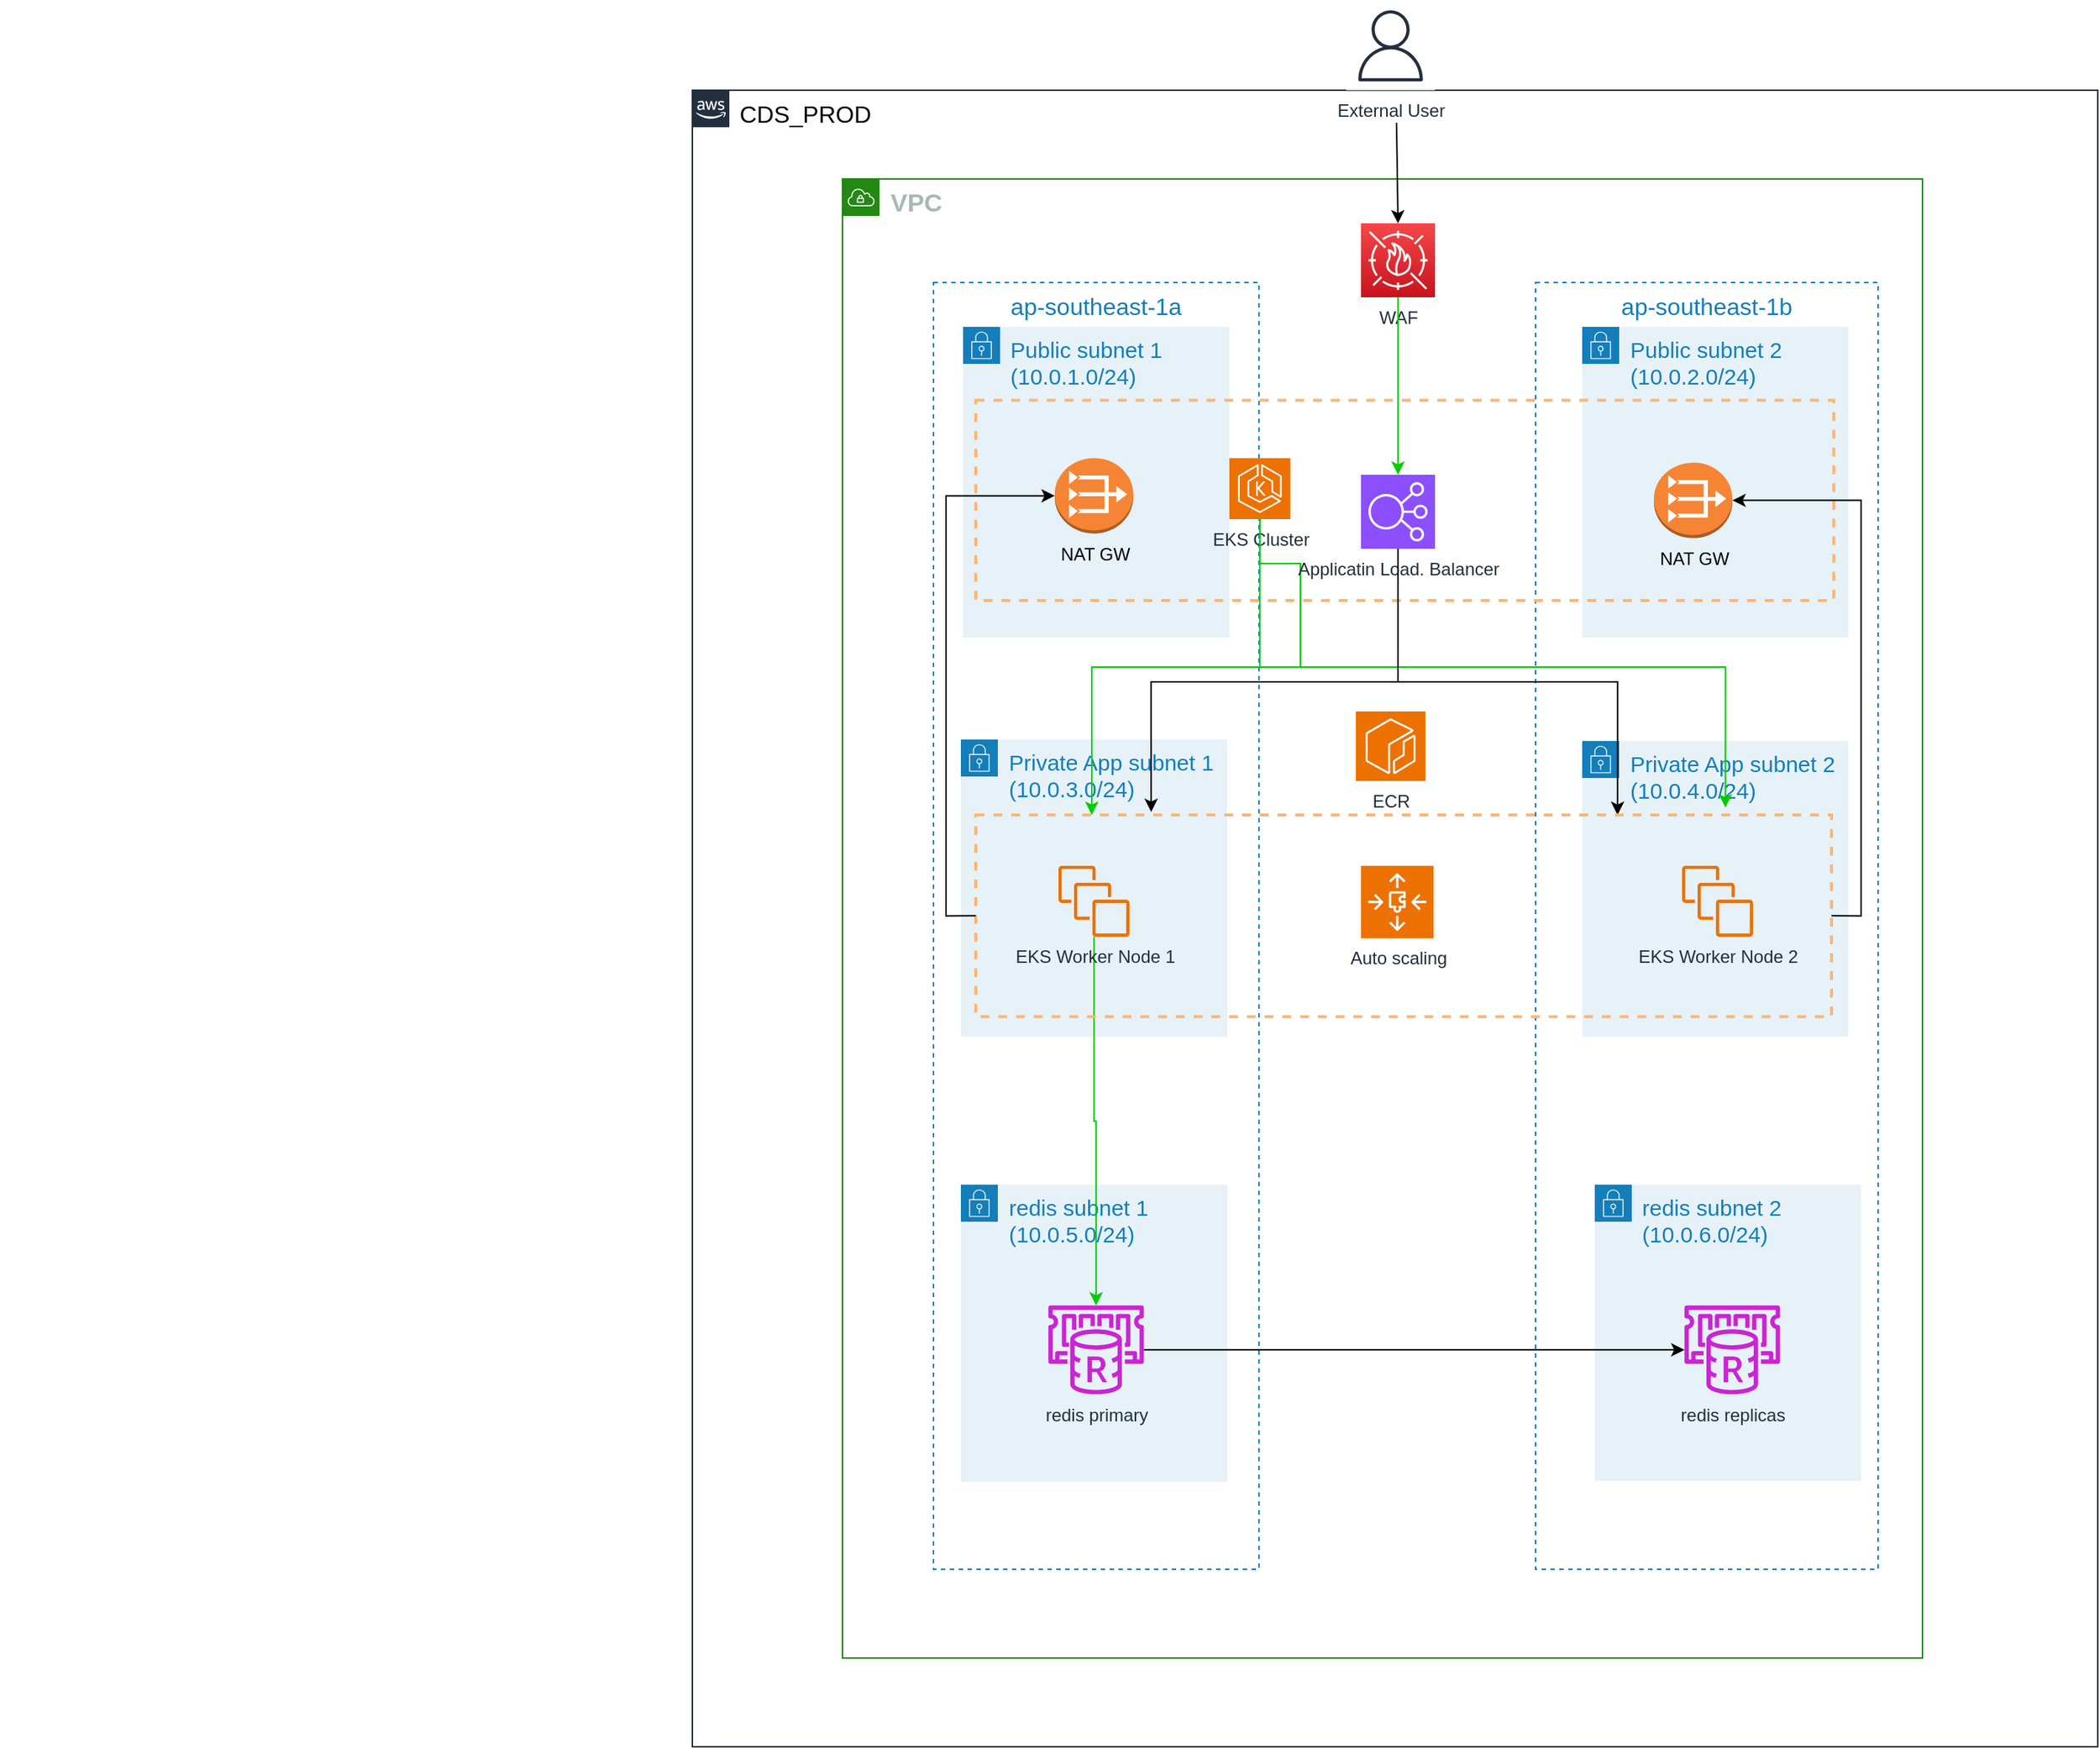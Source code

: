 <mxfile version="24.4.13" type="device" pages="2">
  <diagram name="PROD" id="xGGDZvHTH7k_MKGPqkYR">
    <mxGraphModel dx="987" dy="2020" grid="1" gridSize="10" guides="1" tooltips="1" connect="1" arrows="1" fold="1" page="1" pageScale="1" pageWidth="850" pageHeight="1100" math="0" shadow="0">
      <root>
        <mxCell id="1IEzeld6xQqlZcRmZXD6-0" />
        <mxCell id="1IEzeld6xQqlZcRmZXD6-1" parent="1IEzeld6xQqlZcRmZXD6-0" />
        <mxCell id="1IEzeld6xQqlZcRmZXD6-2" value="" style="edgeStyle=orthogonalEdgeStyle;rounded=0;orthogonalLoop=1;jettySize=auto;html=1;" parent="1IEzeld6xQqlZcRmZXD6-1" edge="1">
          <mxGeometry relative="1" as="geometry">
            <mxPoint x="1280" y="86.65" as="sourcePoint" />
          </mxGeometry>
        </mxCell>
        <mxCell id="1IEzeld6xQqlZcRmZXD6-3" value="" style="edgeStyle=orthogonalEdgeStyle;rounded=0;orthogonalLoop=1;jettySize=auto;html=1;" parent="1IEzeld6xQqlZcRmZXD6-1" edge="1">
          <mxGeometry relative="1" as="geometry">
            <mxPoint x="1270" y="873.71" as="sourcePoint" />
          </mxGeometry>
        </mxCell>
        <mxCell id="-XO255ZsUTMYwGr_IGZp-0" value="&lt;font color=&quot;#000000&quot;&gt;&lt;span style=&quot;font-size: 16px;&quot;&gt;CDS_PROD&lt;/span&gt;&lt;/font&gt;" style="points=[[0,0],[0.25,0],[0.5,0],[0.75,0],[1,0],[1,0.25],[1,0.5],[1,0.75],[1,1],[0.75,1],[0.5,1],[0.25,1],[0,1],[0,0.75],[0,0.5],[0,0.25]];outlineConnect=0;gradientColor=none;html=1;whiteSpace=wrap;fontSize=12;fontStyle=0;shape=mxgraph.aws4.group;grIcon=mxgraph.aws4.group_aws_cloud_alt;strokeColor=#232F3E;fillColor=none;verticalAlign=top;align=left;spacingLeft=30;fontColor=#232F3E;dashed=0;" parent="1IEzeld6xQqlZcRmZXD6-1" vertex="1">
          <mxGeometry x="1550" y="-970" width="950" height="1120" as="geometry" />
        </mxCell>
        <mxCell id="-XO255ZsUTMYwGr_IGZp-1" value="&lt;span style=&quot;font-size: 17px&quot;&gt;&lt;b&gt;VPC&amp;nbsp;&lt;/b&gt;&lt;/span&gt;" style="points=[[0,0],[0.25,0],[0.5,0],[0.75,0],[1,0],[1,0.25],[1,0.5],[1,0.75],[1,1],[0.75,1],[0.5,1],[0.25,1],[0,1],[0,0.75],[0,0.5],[0,0.25]];outlineConnect=0;gradientColor=none;html=1;whiteSpace=wrap;fontSize=12;fontStyle=0;shape=mxgraph.aws4.group;grIcon=mxgraph.aws4.group_vpc;strokeColor=#248814;fillColor=none;verticalAlign=top;align=left;spacingLeft=30;fontColor=#AAB7B8;dashed=0;" parent="1IEzeld6xQqlZcRmZXD6-1" vertex="1">
          <mxGeometry x="1651.5" y="-910" width="730" height="1000" as="geometry" />
        </mxCell>
        <mxCell id="-XO255ZsUTMYwGr_IGZp-2" value="ap-southeast-1a" style="fillColor=none;strokeColor=#147EBA;dashed=1;verticalAlign=top;fontStyle=0;fontColor=#147EBA;fontSize=16;" parent="1IEzeld6xQqlZcRmZXD6-1" vertex="1">
          <mxGeometry x="1713" y="-840" width="220" height="870" as="geometry" />
        </mxCell>
        <mxCell id="-XO255ZsUTMYwGr_IGZp-3" value="&lt;div&gt;redis subnet 1&lt;/div&gt;&lt;div&gt;(10.0.5.0/24)&lt;/div&gt;" style="points=[[0,0],[0.25,0],[0.5,0],[0.75,0],[1,0],[1,0.25],[1,0.5],[1,0.75],[1,1],[0.75,1],[0.5,1],[0.25,1],[0,1],[0,0.75],[0,0.5],[0,0.25]];outlineConnect=0;gradientColor=none;html=1;whiteSpace=wrap;fontSize=15;fontStyle=0;shape=mxgraph.aws4.group;grIcon=mxgraph.aws4.group_security_group;grStroke=0;strokeColor=#147EBA;fillColor=#E6F2F8;verticalAlign=top;align=left;spacingLeft=30;fontColor=#147EBA;dashed=0;" parent="1IEzeld6xQqlZcRmZXD6-1" vertex="1">
          <mxGeometry x="1731.5" y="-230" width="180" height="201" as="geometry" />
        </mxCell>
        <mxCell id="-XO255ZsUTMYwGr_IGZp-6" value="ap-southeast-1b" style="fillColor=none;strokeColor=#147EBA;dashed=1;verticalAlign=top;fontStyle=0;fontColor=#147EBA;fontSize=16;" parent="1IEzeld6xQqlZcRmZXD6-1" vertex="1">
          <mxGeometry x="2120" y="-840" width="231.5" height="870" as="geometry" />
        </mxCell>
        <mxCell id="-XO255ZsUTMYwGr_IGZp-7" value="&lt;div&gt;Public subnet 2&lt;/div&gt;&lt;div&gt;(10.0.2.0/24)&lt;/div&gt;" style="points=[[0,0],[0.25,0],[0.5,0],[0.75,0],[1,0],[1,0.25],[1,0.5],[1,0.75],[1,1],[0.75,1],[0.5,1],[0.25,1],[0,1],[0,0.75],[0,0.5],[0,0.25]];outlineConnect=0;gradientColor=none;html=1;whiteSpace=wrap;fontSize=15;fontStyle=0;shape=mxgraph.aws4.group;grIcon=mxgraph.aws4.group_security_group;grStroke=0;strokeColor=#147EBA;fillColor=#E6F2F8;verticalAlign=top;align=left;spacingLeft=30;fontColor=#147EBA;dashed=0;" parent="1IEzeld6xQqlZcRmZXD6-1" vertex="1">
          <mxGeometry x="2151.5" y="-810" width="180" height="210" as="geometry" />
        </mxCell>
        <mxCell id="-XO255ZsUTMYwGr_IGZp-8" value="&lt;div&gt;Public subnet 1&lt;/div&gt;&lt;div&gt;(10.0.1.0/24)&lt;/div&gt;" style="points=[[0,0],[0.25,0],[0.5,0],[0.75,0],[1,0],[1,0.25],[1,0.5],[1,0.75],[1,1],[0.75,1],[0.5,1],[0.25,1],[0,1],[0,0.75],[0,0.5],[0,0.25]];outlineConnect=0;gradientColor=none;html=1;whiteSpace=wrap;fontSize=15;fontStyle=0;shape=mxgraph.aws4.group;grIcon=mxgraph.aws4.group_security_group;grStroke=0;strokeColor=#147EBA;fillColor=#E6F2F8;verticalAlign=top;align=left;spacingLeft=30;fontColor=#147EBA;dashed=0;" parent="1IEzeld6xQqlZcRmZXD6-1" vertex="1">
          <mxGeometry x="1733" y="-810" width="180" height="210" as="geometry" />
        </mxCell>
        <mxCell id="-XO255ZsUTMYwGr_IGZp-19" value="" style="rounded=0;whiteSpace=wrap;html=1;dashed=1;fillColor=none;perimeterSpacing=0;strokeWidth=2;strokeColor=#ffb570;" parent="1IEzeld6xQqlZcRmZXD6-1" vertex="1">
          <mxGeometry x="1741.54" y="-760.38" width="580" height="135.38" as="geometry" />
        </mxCell>
        <mxCell id="-XO255ZsUTMYwGr_IGZp-20" value="&lt;div&gt;Private App subnet 2&lt;/div&gt;&lt;div&gt;(10.0.4.0/24)&lt;/div&gt;" style="points=[[0,0],[0.25,0],[0.5,0],[0.75,0],[1,0],[1,0.25],[1,0.5],[1,0.75],[1,1],[0.75,1],[0.5,1],[0.25,1],[0,1],[0,0.75],[0,0.5],[0,0.25]];outlineConnect=0;gradientColor=none;html=1;whiteSpace=wrap;fontSize=15;fontStyle=0;shape=mxgraph.aws4.group;grIcon=mxgraph.aws4.group_security_group;grStroke=0;strokeColor=#147EBA;fillColor=#E6F2F8;verticalAlign=top;align=left;spacingLeft=30;fontColor=#147EBA;dashed=0;" parent="1IEzeld6xQqlZcRmZXD6-1" vertex="1">
          <mxGeometry x="2151.5" y="-530" width="180" height="200" as="geometry" />
        </mxCell>
        <mxCell id="-XO255ZsUTMYwGr_IGZp-21" value="&lt;div&gt;Private App subnet 1&lt;/div&gt;&lt;div&gt;(10.0.3.0/24)&lt;/div&gt;" style="points=[[0,0],[0.25,0],[0.5,0],[0.75,0],[1,0],[1,0.25],[1,0.5],[1,0.75],[1,1],[0.75,1],[0.5,1],[0.25,1],[0,1],[0,0.75],[0,0.5],[0,0.25]];outlineConnect=0;gradientColor=none;html=1;whiteSpace=wrap;fontSize=15;fontStyle=0;shape=mxgraph.aws4.group;grIcon=mxgraph.aws4.group_security_group;grStroke=0;strokeColor=#147EBA;fillColor=#E6F2F8;verticalAlign=top;align=left;spacingLeft=30;fontColor=#147EBA;dashed=0;" parent="1IEzeld6xQqlZcRmZXD6-1" vertex="1">
          <mxGeometry x="1731.5" y="-531" width="180" height="201" as="geometry" />
        </mxCell>
        <mxCell id="Nw1tf4xgxwIm_3VwubLr-10" style="edgeStyle=orthogonalEdgeStyle;rounded=0;orthogonalLoop=1;jettySize=auto;html=1;strokeColor=#00CC00" parent="1IEzeld6xQqlZcRmZXD6-1" source="Nw1tf4xgxwIm_3VwubLr-14" target="Nw1tf4xgxwIm_3VwubLr-1" edge="1">
          <mxGeometry relative="1" as="geometry">
            <mxPoint x="1820.25" y="-360.0" as="sourcePoint" />
            <mxPoint x="1820" y="-180" as="targetPoint" />
          </mxGeometry>
        </mxCell>
        <mxCell id="-XO255ZsUTMYwGr_IGZp-32" style="edgeStyle=orthogonalEdgeStyle;rounded=0;orthogonalLoop=1;jettySize=auto;html=1;strokeColor=#00CC00;exitX=0.5;exitY=1;exitDx=0;exitDy=0;exitPerimeter=0;" parent="1IEzeld6xQqlZcRmZXD6-1" source="Nw1tf4xgxwIm_3VwubLr-17" target="ZpmSCZ7q0FvJSk-lGvhd-2" edge="1">
          <mxGeometry relative="1" as="geometry">
            <Array as="points">
              <mxPoint x="1934" y="-650" />
              <mxPoint x="1961" y="-650" />
              <mxPoint x="1961" y="-580" />
              <mxPoint x="1820" y="-580" />
            </Array>
            <mxPoint x="1820.25" y="-483.29" as="targetPoint" />
            <mxPoint x="2067" y="-636.53" as="sourcePoint" />
          </mxGeometry>
        </mxCell>
        <mxCell id="-XO255ZsUTMYwGr_IGZp-37" value="WAF" style="sketch=0;points=[[0,0,0],[0.25,0,0],[0.5,0,0],[0.75,0,0],[1,0,0],[0,1,0],[0.25,1,0],[0.5,1,0],[0.75,1,0],[1,1,0],[0,0.25,0],[0,0.5,0],[0,0.75,0],[1,0.25,0],[1,0.5,0],[1,0.75,0]];outlineConnect=0;fontColor=#232F3E;gradientColor=#F54749;gradientDirection=north;fillColor=#C7131F;strokeColor=#ffffff;dashed=0;verticalLabelPosition=bottom;verticalAlign=top;align=center;html=1;fontSize=12;fontStyle=0;aspect=fixed;shape=mxgraph.aws4.resourceIcon;resIcon=mxgraph.aws4.waf;" parent="1IEzeld6xQqlZcRmZXD6-1" vertex="1">
          <mxGeometry x="2002" y="-880" width="50" height="50" as="geometry" />
        </mxCell>
        <mxCell id="-XO255ZsUTMYwGr_IGZp-40" value="" style="endArrow=classic;html=1;rounded=0;exitX=0.5;exitY=1;exitDx=0;exitDy=0;exitPerimeter=0;fillColor=#d5e8d4;strokeColor=#00CC00;entryX=0.5;entryY=0;entryDx=0;entryDy=0;entryPerimeter=0;" parent="1IEzeld6xQqlZcRmZXD6-1" source="-XO255ZsUTMYwGr_IGZp-37" target="Nw1tf4xgxwIm_3VwubLr-8" edge="1">
          <mxGeometry width="50" height="50" relative="1" as="geometry">
            <mxPoint x="2040" y="-770" as="sourcePoint" />
            <mxPoint x="2027" y="-754.64" as="targetPoint" />
          </mxGeometry>
        </mxCell>
        <mxCell id="-XO255ZsUTMYwGr_IGZp-43" style="edgeStyle=orthogonalEdgeStyle;rounded=0;orthogonalLoop=1;jettySize=auto;html=1;exitX=0.5;exitY=1;exitDx=0;exitDy=0;fontSize=17;" parent="1IEzeld6xQqlZcRmZXD6-1" edge="1">
          <mxGeometry relative="1" as="geometry">
            <mxPoint x="1090" y="-270" as="sourcePoint" />
            <mxPoint x="1090" y="-270" as="targetPoint" />
          </mxGeometry>
        </mxCell>
        <mxCell id="-XO255ZsUTMYwGr_IGZp-48" value="&lt;div&gt;redis subnet 2&lt;/div&gt;&lt;div&gt;(10.0.6.0/24)&lt;/div&gt;" style="points=[[0,0],[0.25,0],[0.5,0],[0.75,0],[1,0],[1,0.25],[1,0.5],[1,0.75],[1,1],[0.75,1],[0.5,1],[0.25,1],[0,1],[0,0.75],[0,0.5],[0,0.25]];outlineConnect=0;gradientColor=none;html=1;whiteSpace=wrap;fontSize=15;fontStyle=0;shape=mxgraph.aws4.group;grIcon=mxgraph.aws4.group_security_group;grStroke=0;strokeColor=#147EBA;fillColor=#E6F2F8;verticalAlign=top;align=left;spacingLeft=30;fontColor=#147EBA;dashed=0;" parent="1IEzeld6xQqlZcRmZXD6-1" vertex="1">
          <mxGeometry x="2160" y="-230" width="180" height="200" as="geometry" />
        </mxCell>
        <mxCell id="Nw1tf4xgxwIm_3VwubLr-1" value="redis primary" style="sketch=0;outlineConnect=0;fontColor=#232F3E;gradientColor=none;fillColor=#C925D1;strokeColor=none;dashed=0;verticalLabelPosition=bottom;verticalAlign=top;align=center;html=1;fontSize=12;fontStyle=0;aspect=fixed;pointerEvents=1;shape=mxgraph.aws4.elasticache_for_redis;" parent="1IEzeld6xQqlZcRmZXD6-1" vertex="1">
          <mxGeometry x="1789" y="-148.36" width="67.83" height="60" as="geometry" />
        </mxCell>
        <mxCell id="Nw1tf4xgxwIm_3VwubLr-3" value="redis replicas" style="sketch=0;outlineConnect=0;fontColor=#232F3E;gradientColor=none;fillColor=#C925D1;strokeColor=none;dashed=0;verticalLabelPosition=bottom;verticalAlign=top;align=center;html=1;fontSize=12;fontStyle=0;aspect=fixed;pointerEvents=1;shape=mxgraph.aws4.elasticache_for_redis;" parent="1IEzeld6xQqlZcRmZXD6-1" vertex="1">
          <mxGeometry x="2219" y="-148.36" width="67.83" height="60" as="geometry" />
        </mxCell>
        <mxCell id="HcEKNZB2mlHp_sOXqy8b-3" style="edgeStyle=orthogonalEdgeStyle;rounded=0;orthogonalLoop=1;jettySize=auto;html=1;entryX=0.75;entryY=0;entryDx=0;entryDy=0;" edge="1" parent="1IEzeld6xQqlZcRmZXD6-1" target="ZpmSCZ7q0FvJSk-lGvhd-2">
          <mxGeometry relative="1" as="geometry">
            <mxPoint x="2027" y="-660" as="sourcePoint" />
            <Array as="points">
              <mxPoint x="2027" y="-570" />
              <mxPoint x="2175" y="-570" />
            </Array>
          </mxGeometry>
        </mxCell>
        <mxCell id="Nw1tf4xgxwIm_3VwubLr-8" value="Applicatin Load. Balancer" style="sketch=0;points=[[0,0,0],[0.25,0,0],[0.5,0,0],[0.75,0,0],[1,0,0],[0,1,0],[0.25,1,0],[0.5,1,0],[0.75,1,0],[1,1,0],[0,0.25,0],[0,0.5,0],[0,0.75,0],[1,0.25,0],[1,0.5,0],[1,0.75,0]];outlineConnect=0;fontColor=#232F3E;fillColor=#8C4FFF;strokeColor=#ffffff;dashed=0;verticalLabelPosition=bottom;verticalAlign=top;align=center;html=1;fontSize=12;fontStyle=0;aspect=fixed;shape=mxgraph.aws4.resourceIcon;resIcon=mxgraph.aws4.elastic_load_balancing;" parent="1IEzeld6xQqlZcRmZXD6-1" vertex="1">
          <mxGeometry x="2002" y="-710.0" width="50" height="50" as="geometry" />
        </mxCell>
        <mxCell id="Nw1tf4xgxwIm_3VwubLr-9" style="edgeStyle=orthogonalEdgeStyle;rounded=0;orthogonalLoop=1;jettySize=auto;html=1;exitX=0.5;exitY=1;exitDx=0;exitDy=0;exitPerimeter=0;entryX=0.5;entryY=0;entryDx=0;entryDy=0;entryPerimeter=0;" parent="1IEzeld6xQqlZcRmZXD6-1" target="-XO255ZsUTMYwGr_IGZp-37" edge="1">
          <mxGeometry relative="1" as="geometry">
            <mxPoint x="2026" y="-948" as="sourcePoint" />
          </mxGeometry>
        </mxCell>
        <mxCell id="Nw1tf4xgxwIm_3VwubLr-13" value="ECR" style="sketch=0;points=[[0,0,0],[0.25,0,0],[0.5,0,0],[0.75,0,0],[1,0,0],[0,1,0],[0.25,1,0],[0.5,1,0],[0.75,1,0],[1,1,0],[0,0.25,0],[0,0.5,0],[0,0.75,0],[1,0.25,0],[1,0.5,0],[1,0.75,0]];outlineConnect=0;fontColor=#232F3E;fillColor=#ED7100;strokeColor=#ffffff;dashed=0;verticalLabelPosition=bottom;verticalAlign=top;align=center;html=1;fontSize=12;fontStyle=0;aspect=fixed;shape=mxgraph.aws4.resourceIcon;resIcon=mxgraph.aws4.ecr;" parent="1IEzeld6xQqlZcRmZXD6-1" vertex="1">
          <mxGeometry x="1998.5" y="-550" width="47" height="47" as="geometry" />
        </mxCell>
        <mxCell id="Nw1tf4xgxwIm_3VwubLr-14" value="EKS Worker Node 1" style="sketch=0;outlineConnect=0;fontColor=#232F3E;gradientColor=none;fillColor=#ED7100;strokeColor=none;dashed=0;verticalLabelPosition=bottom;verticalAlign=top;align=center;html=1;fontSize=12;fontStyle=0;aspect=fixed;pointerEvents=1;shape=mxgraph.aws4.instances;" parent="1IEzeld6xQqlZcRmZXD6-1" vertex="1">
          <mxGeometry x="1797.5" y="-445.64" width="48" height="48" as="geometry" />
        </mxCell>
        <mxCell id="Nw1tf4xgxwIm_3VwubLr-15" value="EKS Worker Node 2" style="sketch=0;outlineConnect=0;fontColor=#232F3E;gradientColor=none;fillColor=#ED7100;strokeColor=none;dashed=0;verticalLabelPosition=bottom;verticalAlign=top;align=center;html=1;fontSize=12;fontStyle=0;aspect=fixed;pointerEvents=1;shape=mxgraph.aws4.instances;" parent="1IEzeld6xQqlZcRmZXD6-1" vertex="1">
          <mxGeometry x="2219" y="-445.64" width="48" height="48" as="geometry" />
        </mxCell>
        <mxCell id="Nw1tf4xgxwIm_3VwubLr-17" value="EKS Cluster" style="sketch=0;points=[[0,0,0],[0.25,0,0],[0.5,0,0],[0.75,0,0],[1,0,0],[0,1,0],[0.25,1,0],[0.5,1,0],[0.75,1,0],[1,1,0],[0,0.25,0],[0,0.5,0],[0,0.75,0],[1,0.25,0],[1,0.5,0],[1,0.75,0]];outlineConnect=0;fontColor=#232F3E;fillColor=#ED7100;strokeColor=#ffffff;dashed=0;verticalLabelPosition=bottom;verticalAlign=top;align=center;html=1;fontSize=12;fontStyle=0;aspect=fixed;shape=mxgraph.aws4.resourceIcon;resIcon=mxgraph.aws4.eks;" parent="1IEzeld6xQqlZcRmZXD6-1" vertex="1">
          <mxGeometry x="1913.0" y="-721.28" width="41.28" height="41.28" as="geometry" />
        </mxCell>
        <mxCell id="ZpmSCZ7q0FvJSk-lGvhd-0" style="edgeStyle=orthogonalEdgeStyle;rounded=0;orthogonalLoop=1;jettySize=auto;html=1;" parent="1IEzeld6xQqlZcRmZXD6-1" source="Nw1tf4xgxwIm_3VwubLr-1" target="Nw1tf4xgxwIm_3VwubLr-3" edge="1">
          <mxGeometry relative="1" as="geometry">
            <mxPoint x="1886.25" y="-118.355" as="sourcePoint" />
            <mxPoint x="2183.75" y="-118.333" as="targetPoint" />
          </mxGeometry>
        </mxCell>
        <mxCell id="ZpmSCZ7q0FvJSk-lGvhd-3" value="Auto scaling" style="sketch=0;points=[[0,0,0],[0.25,0,0],[0.5,0,0],[0.75,0,0],[1,0,0],[0,1,0],[0.25,1,0],[0.5,1,0],[0.75,1,0],[1,1,0],[0,0.25,0],[0,0.5,0],[0,0.75,0],[1,0.25,0],[1,0.5,0],[1,0.75,0]];outlineConnect=0;fontColor=#232F3E;fillColor=#ED7100;strokeColor=#ffffff;dashed=0;verticalLabelPosition=bottom;verticalAlign=top;align=center;html=1;fontSize=12;fontStyle=0;aspect=fixed;shape=mxgraph.aws4.resourceIcon;resIcon=mxgraph.aws4.auto_scaling3;" parent="1IEzeld6xQqlZcRmZXD6-1" vertex="1">
          <mxGeometry x="2002" y="-445.64" width="49" height="49" as="geometry" />
        </mxCell>
        <mxCell id="ZpmSCZ7q0FvJSk-lGvhd-2" value="" style="rounded=0;whiteSpace=wrap;html=1;dashed=1;fillColor=none;perimeterSpacing=0;strokeWidth=2;strokeColor=#ffb570;" parent="1IEzeld6xQqlZcRmZXD6-1" vertex="1">
          <mxGeometry x="1741.54" y="-480" width="578.46" height="136.34" as="geometry" />
        </mxCell>
        <mxCell id="HcEKNZB2mlHp_sOXqy8b-8" style="edgeStyle=orthogonalEdgeStyle;rounded=0;orthogonalLoop=1;jettySize=auto;html=1;exitX=1;exitY=0.5;exitDx=0;exitDy=0;entryX=1;entryY=0.5;entryDx=0;entryDy=0;entryPerimeter=0;" edge="1" parent="1IEzeld6xQqlZcRmZXD6-1" source="ZpmSCZ7q0FvJSk-lGvhd-2" target="HcEKNZB2mlHp_sOXqy8b-6">
          <mxGeometry relative="1" as="geometry" />
        </mxCell>
        <mxCell id="HcEKNZB2mlHp_sOXqy8b-0" value="&lt;div&gt;External User&lt;/div&gt;" style="outlineConnect=0;fontColor=#232F3E;gradientColor=none;strokeColor=#232F3E;fillColor=#ffffff;dashed=0;verticalLabelPosition=bottom;verticalAlign=top;align=center;html=1;fontSize=12;fontStyle=0;aspect=fixed;shape=mxgraph.aws4.resourceIcon;resIcon=mxgraph.aws4.user;" vertex="1" parent="1IEzeld6xQqlZcRmZXD6-1">
          <mxGeometry x="1992" y="-1030" width="60" height="60" as="geometry" />
        </mxCell>
        <mxCell id="HcEKNZB2mlHp_sOXqy8b-1" style="edgeStyle=orthogonalEdgeStyle;rounded=0;orthogonalLoop=1;jettySize=auto;html=1;exitX=0.5;exitY=1;exitDx=0;exitDy=0;exitPerimeter=0;entryX=0.876;entryY=-0.037;entryDx=0;entryDy=0;entryPerimeter=0;strokeColor=#00CC00" edge="1" parent="1IEzeld6xQqlZcRmZXD6-1" source="Nw1tf4xgxwIm_3VwubLr-17" target="ZpmSCZ7q0FvJSk-lGvhd-2">
          <mxGeometry relative="1" as="geometry">
            <Array as="points">
              <mxPoint x="1934" y="-580" />
              <mxPoint x="2248" y="-580" />
            </Array>
          </mxGeometry>
        </mxCell>
        <mxCell id="HcEKNZB2mlHp_sOXqy8b-2" style="edgeStyle=orthogonalEdgeStyle;rounded=0;orthogonalLoop=1;jettySize=auto;html=1;exitX=0.5;exitY=1;exitDx=0;exitDy=0;exitPerimeter=0;entryX=0.205;entryY=-0.015;entryDx=0;entryDy=0;entryPerimeter=0;" edge="1" parent="1IEzeld6xQqlZcRmZXD6-1" source="Nw1tf4xgxwIm_3VwubLr-8" target="ZpmSCZ7q0FvJSk-lGvhd-2">
          <mxGeometry relative="1" as="geometry" />
        </mxCell>
        <mxCell id="HcEKNZB2mlHp_sOXqy8b-5" value="NAT GW" style="outlineConnect=0;dashed=0;verticalLabelPosition=bottom;verticalAlign=top;align=center;html=1;shape=mxgraph.aws3.vpc_nat_gateway;fillColor=#F58534;gradientColor=none;" vertex="1" parent="1IEzeld6xQqlZcRmZXD6-1">
          <mxGeometry x="1795" y="-721.28" width="53" height="51" as="geometry" />
        </mxCell>
        <mxCell id="HcEKNZB2mlHp_sOXqy8b-6" value="NAT GW" style="outlineConnect=0;dashed=0;verticalLabelPosition=bottom;verticalAlign=top;align=center;html=1;shape=mxgraph.aws3.vpc_nat_gateway;fillColor=#F58534;gradientColor=none;" vertex="1" parent="1IEzeld6xQqlZcRmZXD6-1">
          <mxGeometry x="2200" y="-718.19" width="53" height="51" as="geometry" />
        </mxCell>
        <mxCell id="HcEKNZB2mlHp_sOXqy8b-7" style="edgeStyle=orthogonalEdgeStyle;rounded=0;orthogonalLoop=1;jettySize=auto;html=1;exitX=0;exitY=0.5;exitDx=0;exitDy=0;entryX=0;entryY=0.5;entryDx=0;entryDy=0;entryPerimeter=0;" edge="1" parent="1IEzeld6xQqlZcRmZXD6-1" source="ZpmSCZ7q0FvJSk-lGvhd-2" target="HcEKNZB2mlHp_sOXqy8b-5">
          <mxGeometry relative="1" as="geometry" />
        </mxCell>
      </root>
    </mxGraphModel>
  </diagram>
  <diagram id="cTSfjhpjuslHeCfAa5L2" name="UAT">
    <mxGraphModel dx="2561" dy="2809" grid="1" gridSize="10" guides="1" tooltips="1" connect="1" arrows="1" fold="1" page="1" pageScale="1" pageWidth="850" pageHeight="1100" math="0" shadow="0">
      <root>
        <mxCell id="0" />
        <mxCell id="1" parent="0" />
        <mxCell id="R7e80xjSxQsjkHleTfII-35" value="" style="edgeStyle=orthogonalEdgeStyle;rounded=0;orthogonalLoop=1;jettySize=auto;html=1;" parent="1" edge="1">
          <mxGeometry relative="1" as="geometry">
            <mxPoint x="1280" y="86.65" as="sourcePoint" />
          </mxGeometry>
        </mxCell>
        <mxCell id="oPUE9ZoB1yMdhWmhreoc-15" value="" style="edgeStyle=orthogonalEdgeStyle;rounded=0;orthogonalLoop=1;jettySize=auto;html=1;" parent="1" edge="1">
          <mxGeometry relative="1" as="geometry">
            <mxPoint x="1270" y="873.71" as="sourcePoint" />
          </mxGeometry>
        </mxCell>
        <mxCell id="J5_n0ertlnh7criSDxiy-35" value="&lt;font color=&quot;#000000&quot;&gt;&lt;span style=&quot;font-size: 16px;&quot;&gt;CDS_UAT&lt;/span&gt;&lt;/font&gt;" style="points=[[0,0],[0.25,0],[0.5,0],[0.75,0],[1,0],[1,0.25],[1,0.5],[1,0.75],[1,1],[0.75,1],[0.5,1],[0.25,1],[0,1],[0,0.75],[0,0.5],[0,0.25]];outlineConnect=0;gradientColor=none;html=1;whiteSpace=wrap;fontSize=12;fontStyle=0;shape=mxgraph.aws4.group;grIcon=mxgraph.aws4.group_aws_cloud_alt;strokeColor=#232F3E;fillColor=none;verticalAlign=top;align=left;spacingLeft=30;fontColor=#232F3E;dashed=0;" vertex="1" parent="1">
          <mxGeometry x="1210" y="-860" width="950" height="1120" as="geometry" />
        </mxCell>
        <mxCell id="J5_n0ertlnh7criSDxiy-36" value="&lt;span style=&quot;font-size: 17px&quot;&gt;&lt;b&gt;VPC&amp;nbsp;&lt;/b&gt;&lt;/span&gt;" style="points=[[0,0],[0.25,0],[0.5,0],[0.75,0],[1,0],[1,0.25],[1,0.5],[1,0.75],[1,1],[0.75,1],[0.5,1],[0.25,1],[0,1],[0,0.75],[0,0.5],[0,0.25]];outlineConnect=0;gradientColor=none;html=1;whiteSpace=wrap;fontSize=12;fontStyle=0;shape=mxgraph.aws4.group;grIcon=mxgraph.aws4.group_vpc;strokeColor=#248814;fillColor=none;verticalAlign=top;align=left;spacingLeft=30;fontColor=#AAB7B8;dashed=0;" vertex="1" parent="1">
          <mxGeometry x="1311.5" y="-800" width="730" height="1000" as="geometry" />
        </mxCell>
        <mxCell id="J5_n0ertlnh7criSDxiy-37" value="ap-southeast-1a" style="fillColor=none;strokeColor=#147EBA;dashed=1;verticalAlign=top;fontStyle=0;fontColor=#147EBA;fontSize=16;" vertex="1" parent="1">
          <mxGeometry x="1373" y="-730" width="220" height="870" as="geometry" />
        </mxCell>
        <mxCell id="J5_n0ertlnh7criSDxiy-38" value="&lt;div&gt;redis subnet 1&lt;/div&gt;&lt;div&gt;(10.0.5.0/24)&lt;/div&gt;" style="points=[[0,0],[0.25,0],[0.5,0],[0.75,0],[1,0],[1,0.25],[1,0.5],[1,0.75],[1,1],[0.75,1],[0.5,1],[0.25,1],[0,1],[0,0.75],[0,0.5],[0,0.25]];outlineConnect=0;gradientColor=none;html=1;whiteSpace=wrap;fontSize=15;fontStyle=0;shape=mxgraph.aws4.group;grIcon=mxgraph.aws4.group_security_group;grStroke=0;strokeColor=#147EBA;fillColor=#E6F2F8;verticalAlign=top;align=left;spacingLeft=30;fontColor=#147EBA;dashed=0;" vertex="1" parent="1">
          <mxGeometry x="1391.5" y="-120" width="180" height="201" as="geometry" />
        </mxCell>
        <mxCell id="J5_n0ertlnh7criSDxiy-39" value="ap-southeast-1b" style="fillColor=none;strokeColor=#147EBA;dashed=1;verticalAlign=top;fontStyle=0;fontColor=#147EBA;fontSize=16;" vertex="1" parent="1">
          <mxGeometry x="1780" y="-730" width="231.5" height="870" as="geometry" />
        </mxCell>
        <mxCell id="J5_n0ertlnh7criSDxiy-40" value="&lt;div&gt;Public subnet 2&lt;/div&gt;&lt;div&gt;(10.0.2.0/24)&lt;/div&gt;" style="points=[[0,0],[0.25,0],[0.5,0],[0.75,0],[1,0],[1,0.25],[1,0.5],[1,0.75],[1,1],[0.75,1],[0.5,1],[0.25,1],[0,1],[0,0.75],[0,0.5],[0,0.25]];outlineConnect=0;gradientColor=none;html=1;whiteSpace=wrap;fontSize=15;fontStyle=0;shape=mxgraph.aws4.group;grIcon=mxgraph.aws4.group_security_group;grStroke=0;strokeColor=#147EBA;fillColor=#E6F2F8;verticalAlign=top;align=left;spacingLeft=30;fontColor=#147EBA;dashed=0;" vertex="1" parent="1">
          <mxGeometry x="1811.5" y="-700" width="180" height="210" as="geometry" />
        </mxCell>
        <mxCell id="J5_n0ertlnh7criSDxiy-41" value="&lt;div&gt;Public subnet 1&lt;/div&gt;&lt;div&gt;(10.0.1.0/24)&lt;/div&gt;" style="points=[[0,0],[0.25,0],[0.5,0],[0.75,0],[1,0],[1,0.25],[1,0.5],[1,0.75],[1,1],[0.75,1],[0.5,1],[0.25,1],[0,1],[0,0.75],[0,0.5],[0,0.25]];outlineConnect=0;gradientColor=none;html=1;whiteSpace=wrap;fontSize=15;fontStyle=0;shape=mxgraph.aws4.group;grIcon=mxgraph.aws4.group_security_group;grStroke=0;strokeColor=#147EBA;fillColor=#E6F2F8;verticalAlign=top;align=left;spacingLeft=30;fontColor=#147EBA;dashed=0;" vertex="1" parent="1">
          <mxGeometry x="1393" y="-700" width="180" height="210" as="geometry" />
        </mxCell>
        <mxCell id="J5_n0ertlnh7criSDxiy-42" value="" style="rounded=0;whiteSpace=wrap;html=1;dashed=1;fillColor=none;perimeterSpacing=0;strokeWidth=2;strokeColor=#ffb570;" vertex="1" parent="1">
          <mxGeometry x="1401.54" y="-650.38" width="580" height="135.38" as="geometry" />
        </mxCell>
        <mxCell id="J5_n0ertlnh7criSDxiy-43" value="&lt;div&gt;Private App subnet 2&lt;/div&gt;&lt;div&gt;(10.0.4.0/24)&lt;/div&gt;" style="points=[[0,0],[0.25,0],[0.5,0],[0.75,0],[1,0],[1,0.25],[1,0.5],[1,0.75],[1,1],[0.75,1],[0.5,1],[0.25,1],[0,1],[0,0.75],[0,0.5],[0,0.25]];outlineConnect=0;gradientColor=none;html=1;whiteSpace=wrap;fontSize=15;fontStyle=0;shape=mxgraph.aws4.group;grIcon=mxgraph.aws4.group_security_group;grStroke=0;strokeColor=#147EBA;fillColor=#E6F2F8;verticalAlign=top;align=left;spacingLeft=30;fontColor=#147EBA;dashed=0;" vertex="1" parent="1">
          <mxGeometry x="1811.5" y="-420" width="180" height="200" as="geometry" />
        </mxCell>
        <mxCell id="J5_n0ertlnh7criSDxiy-44" value="&lt;div&gt;Private App subnet 1&lt;/div&gt;&lt;div&gt;(10.0.3.0/24)&lt;/div&gt;" style="points=[[0,0],[0.25,0],[0.5,0],[0.75,0],[1,0],[1,0.25],[1,0.5],[1,0.75],[1,1],[0.75,1],[0.5,1],[0.25,1],[0,1],[0,0.75],[0,0.5],[0,0.25]];outlineConnect=0;gradientColor=none;html=1;whiteSpace=wrap;fontSize=15;fontStyle=0;shape=mxgraph.aws4.group;grIcon=mxgraph.aws4.group_security_group;grStroke=0;strokeColor=#147EBA;fillColor=#E6F2F8;verticalAlign=top;align=left;spacingLeft=30;fontColor=#147EBA;dashed=0;" vertex="1" parent="1">
          <mxGeometry x="1391.5" y="-421" width="180" height="201" as="geometry" />
        </mxCell>
        <mxCell id="J5_n0ertlnh7criSDxiy-45" style="edgeStyle=orthogonalEdgeStyle;rounded=0;orthogonalLoop=1;jettySize=auto;html=1;strokeColor=#00CC00" edge="1" parent="1" source="J5_n0ertlnh7criSDxiy-56" target="J5_n0ertlnh7criSDxiy-50">
          <mxGeometry relative="1" as="geometry">
            <mxPoint x="1480.25" y="-250.0" as="sourcePoint" />
            <mxPoint x="1480" y="-70" as="targetPoint" />
          </mxGeometry>
        </mxCell>
        <mxCell id="J5_n0ertlnh7criSDxiy-46" style="edgeStyle=orthogonalEdgeStyle;rounded=0;orthogonalLoop=1;jettySize=auto;html=1;strokeColor=#00CC00;exitX=0.5;exitY=1;exitDx=0;exitDy=0;exitPerimeter=0;" edge="1" parent="1" source="J5_n0ertlnh7criSDxiy-58" target="J5_n0ertlnh7criSDxiy-61">
          <mxGeometry relative="1" as="geometry">
            <Array as="points">
              <mxPoint x="1594" y="-540" />
              <mxPoint x="1621" y="-540" />
              <mxPoint x="1621" y="-470" />
              <mxPoint x="1480" y="-470" />
            </Array>
            <mxPoint x="1480.25" y="-373.29" as="targetPoint" />
            <mxPoint x="1727" y="-526.53" as="sourcePoint" />
          </mxGeometry>
        </mxCell>
        <mxCell id="J5_n0ertlnh7criSDxiy-47" value="WAF" style="sketch=0;points=[[0,0,0],[0.25,0,0],[0.5,0,0],[0.75,0,0],[1,0,0],[0,1,0],[0.25,1,0],[0.5,1,0],[0.75,1,0],[1,1,0],[0,0.25,0],[0,0.5,0],[0,0.75,0],[1,0.25,0],[1,0.5,0],[1,0.75,0]];outlineConnect=0;fontColor=#232F3E;gradientColor=#F54749;gradientDirection=north;fillColor=#C7131F;strokeColor=#ffffff;dashed=0;verticalLabelPosition=bottom;verticalAlign=top;align=center;html=1;fontSize=12;fontStyle=0;aspect=fixed;shape=mxgraph.aws4.resourceIcon;resIcon=mxgraph.aws4.waf;" vertex="1" parent="1">
          <mxGeometry x="1662" y="-770" width="50" height="50" as="geometry" />
        </mxCell>
        <mxCell id="J5_n0ertlnh7criSDxiy-48" value="" style="endArrow=classic;html=1;rounded=0;exitX=0.5;exitY=1;exitDx=0;exitDy=0;exitPerimeter=0;fillColor=#d5e8d4;strokeColor=#00CC00;entryX=0.5;entryY=0;entryDx=0;entryDy=0;entryPerimeter=0;" edge="1" parent="1" source="J5_n0ertlnh7criSDxiy-47" target="J5_n0ertlnh7criSDxiy-53">
          <mxGeometry width="50" height="50" relative="1" as="geometry">
            <mxPoint x="1700" y="-660" as="sourcePoint" />
            <mxPoint x="1687" y="-644.64" as="targetPoint" />
          </mxGeometry>
        </mxCell>
        <mxCell id="J5_n0ertlnh7criSDxiy-49" value="&lt;div&gt;redis subnet 2&lt;/div&gt;&lt;div&gt;(10.0.6.0/24)&lt;/div&gt;" style="points=[[0,0],[0.25,0],[0.5,0],[0.75,0],[1,0],[1,0.25],[1,0.5],[1,0.75],[1,1],[0.75,1],[0.5,1],[0.25,1],[0,1],[0,0.75],[0,0.5],[0,0.25]];outlineConnect=0;gradientColor=none;html=1;whiteSpace=wrap;fontSize=15;fontStyle=0;shape=mxgraph.aws4.group;grIcon=mxgraph.aws4.group_security_group;grStroke=0;strokeColor=#147EBA;fillColor=#E6F2F8;verticalAlign=top;align=left;spacingLeft=30;fontColor=#147EBA;dashed=0;" vertex="1" parent="1">
          <mxGeometry x="1820" y="-120" width="180" height="200" as="geometry" />
        </mxCell>
        <mxCell id="J5_n0ertlnh7criSDxiy-50" value="redis primary" style="sketch=0;outlineConnect=0;fontColor=#232F3E;gradientColor=none;fillColor=#C925D1;strokeColor=none;dashed=0;verticalLabelPosition=bottom;verticalAlign=top;align=center;html=1;fontSize=12;fontStyle=0;aspect=fixed;pointerEvents=1;shape=mxgraph.aws4.elasticache_for_redis;" vertex="1" parent="1">
          <mxGeometry x="1449" y="-38.36" width="67.83" height="60" as="geometry" />
        </mxCell>
        <mxCell id="J5_n0ertlnh7criSDxiy-51" value="redis replicas" style="sketch=0;outlineConnect=0;fontColor=#232F3E;gradientColor=none;fillColor=#C925D1;strokeColor=none;dashed=0;verticalLabelPosition=bottom;verticalAlign=top;align=center;html=1;fontSize=12;fontStyle=0;aspect=fixed;pointerEvents=1;shape=mxgraph.aws4.elasticache_for_redis;" vertex="1" parent="1">
          <mxGeometry x="1879" y="-38.36" width="67.83" height="60" as="geometry" />
        </mxCell>
        <mxCell id="J5_n0ertlnh7criSDxiy-52" style="edgeStyle=orthogonalEdgeStyle;rounded=0;orthogonalLoop=1;jettySize=auto;html=1;entryX=0.75;entryY=0;entryDx=0;entryDy=0;" edge="1" parent="1" target="J5_n0ertlnh7criSDxiy-61">
          <mxGeometry relative="1" as="geometry">
            <mxPoint x="1687" y="-550" as="sourcePoint" />
            <Array as="points">
              <mxPoint x="1687" y="-460" />
              <mxPoint x="1835" y="-460" />
            </Array>
          </mxGeometry>
        </mxCell>
        <mxCell id="J5_n0ertlnh7criSDxiy-53" value="Applicatin Load. Balancer" style="sketch=0;points=[[0,0,0],[0.25,0,0],[0.5,0,0],[0.75,0,0],[1,0,0],[0,1,0],[0.25,1,0],[0.5,1,0],[0.75,1,0],[1,1,0],[0,0.25,0],[0,0.5,0],[0,0.75,0],[1,0.25,0],[1,0.5,0],[1,0.75,0]];outlineConnect=0;fontColor=#232F3E;fillColor=#8C4FFF;strokeColor=#ffffff;dashed=0;verticalLabelPosition=bottom;verticalAlign=top;align=center;html=1;fontSize=12;fontStyle=0;aspect=fixed;shape=mxgraph.aws4.resourceIcon;resIcon=mxgraph.aws4.elastic_load_balancing;" vertex="1" parent="1">
          <mxGeometry x="1662" y="-600.0" width="50" height="50" as="geometry" />
        </mxCell>
        <mxCell id="J5_n0ertlnh7criSDxiy-54" style="edgeStyle=orthogonalEdgeStyle;rounded=0;orthogonalLoop=1;jettySize=auto;html=1;exitX=0.5;exitY=1;exitDx=0;exitDy=0;exitPerimeter=0;entryX=0.5;entryY=0;entryDx=0;entryDy=0;entryPerimeter=0;" edge="1" parent="1" target="J5_n0ertlnh7criSDxiy-47">
          <mxGeometry relative="1" as="geometry">
            <mxPoint x="1686" y="-838" as="sourcePoint" />
          </mxGeometry>
        </mxCell>
        <mxCell id="J5_n0ertlnh7criSDxiy-55" value="ECR" style="sketch=0;points=[[0,0,0],[0.25,0,0],[0.5,0,0],[0.75,0,0],[1,0,0],[0,1,0],[0.25,1,0],[0.5,1,0],[0.75,1,0],[1,1,0],[0,0.25,0],[0,0.5,0],[0,0.75,0],[1,0.25,0],[1,0.5,0],[1,0.75,0]];outlineConnect=0;fontColor=#232F3E;fillColor=#ED7100;strokeColor=#ffffff;dashed=0;verticalLabelPosition=bottom;verticalAlign=top;align=center;html=1;fontSize=12;fontStyle=0;aspect=fixed;shape=mxgraph.aws4.resourceIcon;resIcon=mxgraph.aws4.ecr;" vertex="1" parent="1">
          <mxGeometry x="1658.5" y="-440" width="47" height="47" as="geometry" />
        </mxCell>
        <mxCell id="J5_n0ertlnh7criSDxiy-56" value="EKS Worker Node 1" style="sketch=0;outlineConnect=0;fontColor=#232F3E;gradientColor=none;fillColor=#ED7100;strokeColor=none;dashed=0;verticalLabelPosition=bottom;verticalAlign=top;align=center;html=1;fontSize=12;fontStyle=0;aspect=fixed;pointerEvents=1;shape=mxgraph.aws4.instances;" vertex="1" parent="1">
          <mxGeometry x="1457.5" y="-335.64" width="48" height="48" as="geometry" />
        </mxCell>
        <mxCell id="J5_n0ertlnh7criSDxiy-57" value="EKS Worker Node 2" style="sketch=0;outlineConnect=0;fontColor=#232F3E;gradientColor=none;fillColor=#ED7100;strokeColor=none;dashed=0;verticalLabelPosition=bottom;verticalAlign=top;align=center;html=1;fontSize=12;fontStyle=0;aspect=fixed;pointerEvents=1;shape=mxgraph.aws4.instances;" vertex="1" parent="1">
          <mxGeometry x="1879" y="-335.64" width="48" height="48" as="geometry" />
        </mxCell>
        <mxCell id="J5_n0ertlnh7criSDxiy-58" value="EKS Cluster" style="sketch=0;points=[[0,0,0],[0.25,0,0],[0.5,0,0],[0.75,0,0],[1,0,0],[0,1,0],[0.25,1,0],[0.5,1,0],[0.75,1,0],[1,1,0],[0,0.25,0],[0,0.5,0],[0,0.75,0],[1,0.25,0],[1,0.5,0],[1,0.75,0]];outlineConnect=0;fontColor=#232F3E;fillColor=#ED7100;strokeColor=#ffffff;dashed=0;verticalLabelPosition=bottom;verticalAlign=top;align=center;html=1;fontSize=12;fontStyle=0;aspect=fixed;shape=mxgraph.aws4.resourceIcon;resIcon=mxgraph.aws4.eks;" vertex="1" parent="1">
          <mxGeometry x="1573.0" y="-611.28" width="41.28" height="41.28" as="geometry" />
        </mxCell>
        <mxCell id="J5_n0ertlnh7criSDxiy-59" style="edgeStyle=orthogonalEdgeStyle;rounded=0;orthogonalLoop=1;jettySize=auto;html=1;" edge="1" parent="1" source="J5_n0ertlnh7criSDxiy-50" target="J5_n0ertlnh7criSDxiy-51">
          <mxGeometry relative="1" as="geometry">
            <mxPoint x="1546.25" y="-8.355" as="sourcePoint" />
            <mxPoint x="1843.75" y="-8.333" as="targetPoint" />
          </mxGeometry>
        </mxCell>
        <mxCell id="J5_n0ertlnh7criSDxiy-60" value="Auto scaling" style="sketch=0;points=[[0,0,0],[0.25,0,0],[0.5,0,0],[0.75,0,0],[1,0,0],[0,1,0],[0.25,1,0],[0.5,1,0],[0.75,1,0],[1,1,0],[0,0.25,0],[0,0.5,0],[0,0.75,0],[1,0.25,0],[1,0.5,0],[1,0.75,0]];outlineConnect=0;fontColor=#232F3E;fillColor=#ED7100;strokeColor=#ffffff;dashed=0;verticalLabelPosition=bottom;verticalAlign=top;align=center;html=1;fontSize=12;fontStyle=0;aspect=fixed;shape=mxgraph.aws4.resourceIcon;resIcon=mxgraph.aws4.auto_scaling3;" vertex="1" parent="1">
          <mxGeometry x="1662" y="-335.64" width="49" height="49" as="geometry" />
        </mxCell>
        <mxCell id="J5_n0ertlnh7criSDxiy-61" value="" style="rounded=0;whiteSpace=wrap;html=1;dashed=1;fillColor=none;perimeterSpacing=0;strokeWidth=2;strokeColor=#ffb570;" vertex="1" parent="1">
          <mxGeometry x="1401.54" y="-370" width="578.46" height="136.34" as="geometry" />
        </mxCell>
        <mxCell id="J5_n0ertlnh7criSDxiy-62" style="edgeStyle=orthogonalEdgeStyle;rounded=0;orthogonalLoop=1;jettySize=auto;html=1;exitX=1;exitY=0.5;exitDx=0;exitDy=0;entryX=1;entryY=0.5;entryDx=0;entryDy=0;entryPerimeter=0;" edge="1" parent="1" source="J5_n0ertlnh7criSDxiy-61" target="J5_n0ertlnh7criSDxiy-67">
          <mxGeometry relative="1" as="geometry" />
        </mxCell>
        <mxCell id="J5_n0ertlnh7criSDxiy-63" value="&lt;div&gt;External User&lt;/div&gt;" style="outlineConnect=0;fontColor=#232F3E;gradientColor=none;strokeColor=#232F3E;fillColor=#ffffff;dashed=0;verticalLabelPosition=bottom;verticalAlign=top;align=center;html=1;fontSize=12;fontStyle=0;aspect=fixed;shape=mxgraph.aws4.resourceIcon;resIcon=mxgraph.aws4.user;" vertex="1" parent="1">
          <mxGeometry x="1652" y="-920" width="60" height="60" as="geometry" />
        </mxCell>
        <mxCell id="J5_n0ertlnh7criSDxiy-64" style="edgeStyle=orthogonalEdgeStyle;rounded=0;orthogonalLoop=1;jettySize=auto;html=1;exitX=0.5;exitY=1;exitDx=0;exitDy=0;exitPerimeter=0;entryX=0.876;entryY=-0.037;entryDx=0;entryDy=0;entryPerimeter=0;strokeColor=#00CC00" edge="1" parent="1" source="J5_n0ertlnh7criSDxiy-58" target="J5_n0ertlnh7criSDxiy-61">
          <mxGeometry relative="1" as="geometry">
            <Array as="points">
              <mxPoint x="1594" y="-470" />
              <mxPoint x="1908" y="-470" />
            </Array>
          </mxGeometry>
        </mxCell>
        <mxCell id="J5_n0ertlnh7criSDxiy-65" style="edgeStyle=orthogonalEdgeStyle;rounded=0;orthogonalLoop=1;jettySize=auto;html=1;exitX=0.5;exitY=1;exitDx=0;exitDy=0;exitPerimeter=0;entryX=0.205;entryY=-0.015;entryDx=0;entryDy=0;entryPerimeter=0;" edge="1" parent="1" source="J5_n0ertlnh7criSDxiy-53" target="J5_n0ertlnh7criSDxiy-61">
          <mxGeometry relative="1" as="geometry" />
        </mxCell>
        <mxCell id="J5_n0ertlnh7criSDxiy-66" value="NAT GW" style="outlineConnect=0;dashed=0;verticalLabelPosition=bottom;verticalAlign=top;align=center;html=1;shape=mxgraph.aws3.vpc_nat_gateway;fillColor=#F58534;gradientColor=none;" vertex="1" parent="1">
          <mxGeometry x="1455" y="-611.28" width="53" height="51" as="geometry" />
        </mxCell>
        <mxCell id="J5_n0ertlnh7criSDxiy-67" value="NAT GW" style="outlineConnect=0;dashed=0;verticalLabelPosition=bottom;verticalAlign=top;align=center;html=1;shape=mxgraph.aws3.vpc_nat_gateway;fillColor=#F58534;gradientColor=none;" vertex="1" parent="1">
          <mxGeometry x="1860" y="-608.19" width="53" height="51" as="geometry" />
        </mxCell>
        <mxCell id="J5_n0ertlnh7criSDxiy-68" style="edgeStyle=orthogonalEdgeStyle;rounded=0;orthogonalLoop=1;jettySize=auto;html=1;exitX=0;exitY=0.5;exitDx=0;exitDy=0;entryX=0;entryY=0.5;entryDx=0;entryDy=0;entryPerimeter=0;" edge="1" parent="1" source="J5_n0ertlnh7criSDxiy-61" target="J5_n0ertlnh7criSDxiy-66">
          <mxGeometry relative="1" as="geometry" />
        </mxCell>
      </root>
    </mxGraphModel>
  </diagram>
</mxfile>
